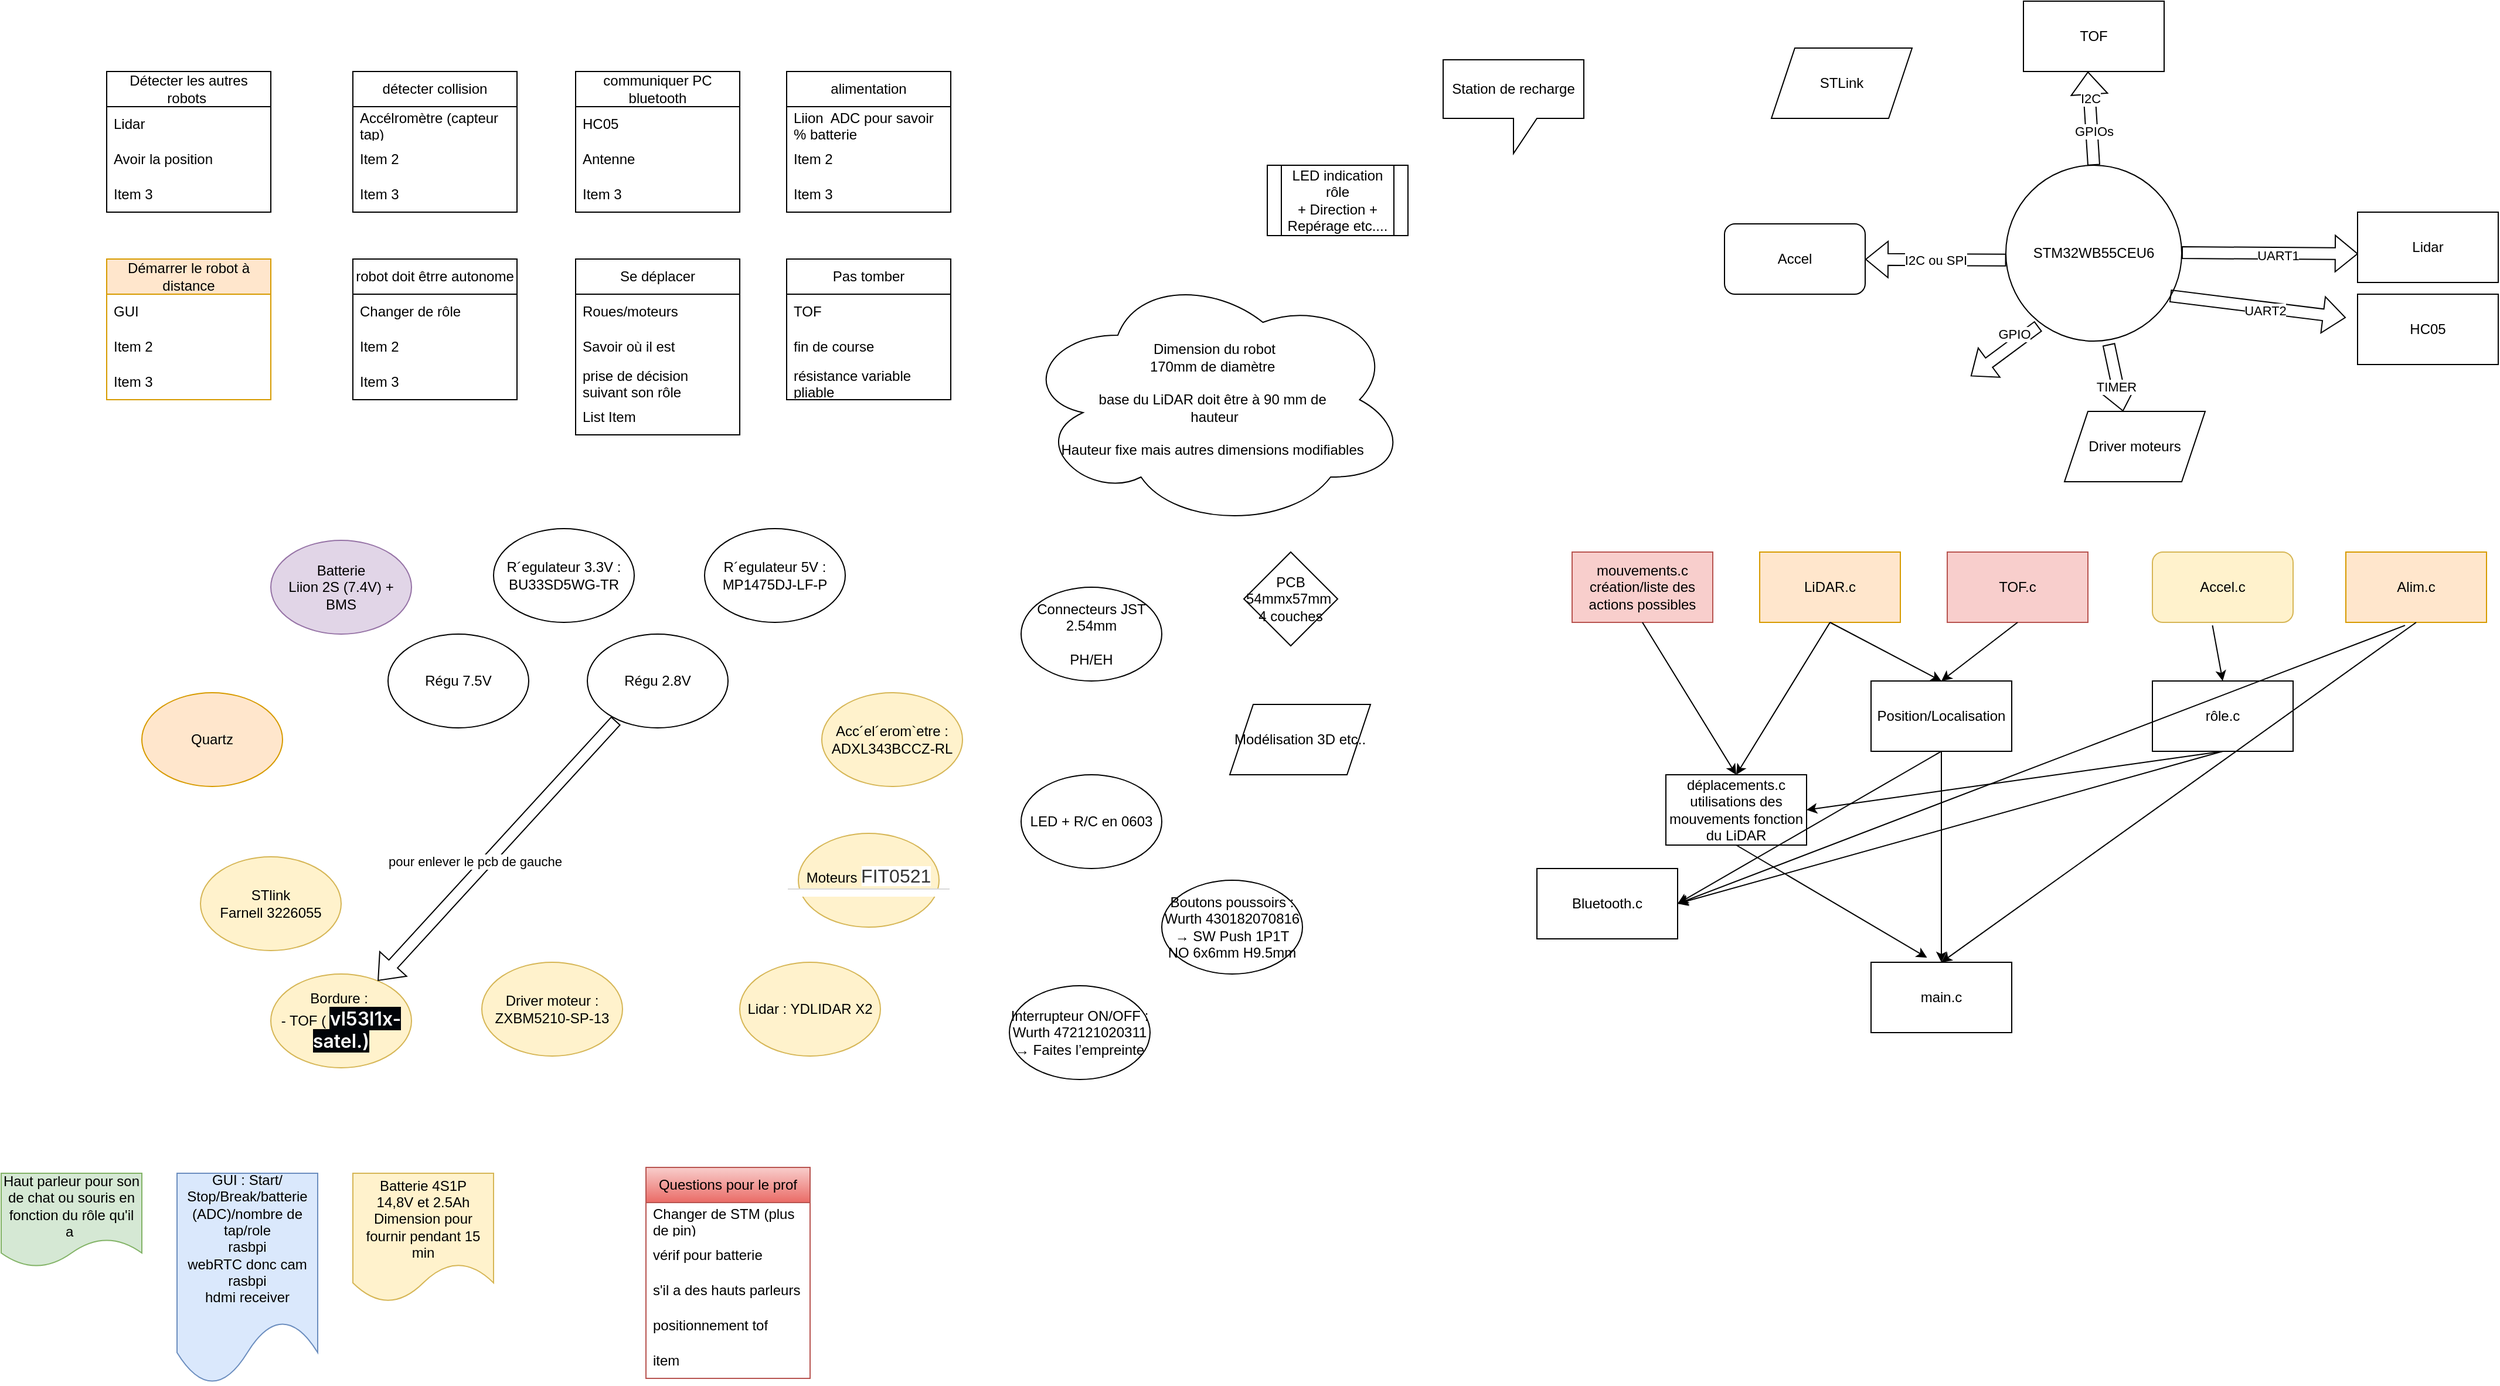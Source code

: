 <mxfile version="28.2.0">
  <diagram name="Page-1" id="LDi0WqIcAl_YRY8XjQFa">
    <mxGraphModel dx="1056" dy="611" grid="1" gridSize="10" guides="1" tooltips="1" connect="1" arrows="1" fold="1" page="1" pageScale="1" pageWidth="2336" pageHeight="1654" math="0" shadow="0">
      <root>
        <mxCell id="0" />
        <mxCell id="1" parent="0" />
        <mxCell id="WaZnhln2RNC5ztD5rrvF-1" value="Détecter les autres robots&amp;nbsp;" style="swimlane;fontStyle=0;childLayout=stackLayout;horizontal=1;startSize=30;horizontalStack=0;resizeParent=1;resizeParentMax=0;resizeLast=0;collapsible=1;marginBottom=0;whiteSpace=wrap;html=1;" parent="1" vertex="1">
          <mxGeometry x="150" y="80" width="140" height="120" as="geometry" />
        </mxCell>
        <mxCell id="WaZnhln2RNC5ztD5rrvF-2" value="Lidar" style="text;strokeColor=none;fillColor=none;align=left;verticalAlign=middle;spacingLeft=4;spacingRight=4;overflow=hidden;points=[[0,0.5],[1,0.5]];portConstraint=eastwest;rotatable=0;whiteSpace=wrap;html=1;" parent="WaZnhln2RNC5ztD5rrvF-1" vertex="1">
          <mxGeometry y="30" width="140" height="30" as="geometry" />
        </mxCell>
        <mxCell id="WaZnhln2RNC5ztD5rrvF-3" value="Avoir la position" style="text;strokeColor=none;fillColor=none;align=left;verticalAlign=middle;spacingLeft=4;spacingRight=4;overflow=hidden;points=[[0,0.5],[1,0.5]];portConstraint=eastwest;rotatable=0;whiteSpace=wrap;html=1;" parent="WaZnhln2RNC5ztD5rrvF-1" vertex="1">
          <mxGeometry y="60" width="140" height="30" as="geometry" />
        </mxCell>
        <mxCell id="WaZnhln2RNC5ztD5rrvF-4" value="Item 3" style="text;strokeColor=none;fillColor=none;align=left;verticalAlign=middle;spacingLeft=4;spacingRight=4;overflow=hidden;points=[[0,0.5],[1,0.5]];portConstraint=eastwest;rotatable=0;whiteSpace=wrap;html=1;" parent="WaZnhln2RNC5ztD5rrvF-1" vertex="1">
          <mxGeometry y="90" width="140" height="30" as="geometry" />
        </mxCell>
        <mxCell id="WaZnhln2RNC5ztD5rrvF-5" value="détecter collision" style="swimlane;fontStyle=0;childLayout=stackLayout;horizontal=1;startSize=30;horizontalStack=0;resizeParent=1;resizeParentMax=0;resizeLast=0;collapsible=1;marginBottom=0;whiteSpace=wrap;html=1;" parent="1" vertex="1">
          <mxGeometry x="360" y="80" width="140" height="120" as="geometry" />
        </mxCell>
        <mxCell id="WaZnhln2RNC5ztD5rrvF-6" value="Accélromètre (capteur tap)" style="text;strokeColor=none;fillColor=none;align=left;verticalAlign=middle;spacingLeft=4;spacingRight=4;overflow=hidden;points=[[0,0.5],[1,0.5]];portConstraint=eastwest;rotatable=0;whiteSpace=wrap;html=1;" parent="WaZnhln2RNC5ztD5rrvF-5" vertex="1">
          <mxGeometry y="30" width="140" height="30" as="geometry" />
        </mxCell>
        <mxCell id="WaZnhln2RNC5ztD5rrvF-7" value="Item 2" style="text;strokeColor=none;fillColor=none;align=left;verticalAlign=middle;spacingLeft=4;spacingRight=4;overflow=hidden;points=[[0,0.5],[1,0.5]];portConstraint=eastwest;rotatable=0;whiteSpace=wrap;html=1;" parent="WaZnhln2RNC5ztD5rrvF-5" vertex="1">
          <mxGeometry y="60" width="140" height="30" as="geometry" />
        </mxCell>
        <mxCell id="WaZnhln2RNC5ztD5rrvF-8" value="Item 3" style="text;strokeColor=none;fillColor=none;align=left;verticalAlign=middle;spacingLeft=4;spacingRight=4;overflow=hidden;points=[[0,0.5],[1,0.5]];portConstraint=eastwest;rotatable=0;whiteSpace=wrap;html=1;" parent="WaZnhln2RNC5ztD5rrvF-5" vertex="1">
          <mxGeometry y="90" width="140" height="30" as="geometry" />
        </mxCell>
        <mxCell id="WaZnhln2RNC5ztD5rrvF-9" value="robot doit êtrre autonome" style="swimlane;fontStyle=0;childLayout=stackLayout;horizontal=1;startSize=30;horizontalStack=0;resizeParent=1;resizeParentMax=0;resizeLast=0;collapsible=1;marginBottom=0;whiteSpace=wrap;html=1;" parent="1" vertex="1">
          <mxGeometry x="360" y="240" width="140" height="120" as="geometry" />
        </mxCell>
        <mxCell id="WaZnhln2RNC5ztD5rrvF-10" value="Changer de rôle" style="text;strokeColor=none;fillColor=none;align=left;verticalAlign=middle;spacingLeft=4;spacingRight=4;overflow=hidden;points=[[0,0.5],[1,0.5]];portConstraint=eastwest;rotatable=0;whiteSpace=wrap;html=1;" parent="WaZnhln2RNC5ztD5rrvF-9" vertex="1">
          <mxGeometry y="30" width="140" height="30" as="geometry" />
        </mxCell>
        <mxCell id="WaZnhln2RNC5ztD5rrvF-11" value="Item 2" style="text;strokeColor=none;fillColor=none;align=left;verticalAlign=middle;spacingLeft=4;spacingRight=4;overflow=hidden;points=[[0,0.5],[1,0.5]];portConstraint=eastwest;rotatable=0;whiteSpace=wrap;html=1;" parent="WaZnhln2RNC5ztD5rrvF-9" vertex="1">
          <mxGeometry y="60" width="140" height="30" as="geometry" />
        </mxCell>
        <mxCell id="WaZnhln2RNC5ztD5rrvF-12" value="Item 3" style="text;strokeColor=none;fillColor=none;align=left;verticalAlign=middle;spacingLeft=4;spacingRight=4;overflow=hidden;points=[[0,0.5],[1,0.5]];portConstraint=eastwest;rotatable=0;whiteSpace=wrap;html=1;" parent="WaZnhln2RNC5ztD5rrvF-9" vertex="1">
          <mxGeometry y="90" width="140" height="30" as="geometry" />
        </mxCell>
        <mxCell id="WaZnhln2RNC5ztD5rrvF-13" value="Démarrer le robot à distance" style="swimlane;fontStyle=0;childLayout=stackLayout;horizontal=1;startSize=30;horizontalStack=0;resizeParent=1;resizeParentMax=0;resizeLast=0;collapsible=1;marginBottom=0;whiteSpace=wrap;html=1;fillColor=#ffe6cc;strokeColor=#d79b00;" parent="1" vertex="1">
          <mxGeometry x="150" y="240" width="140" height="120" as="geometry" />
        </mxCell>
        <mxCell id="WaZnhln2RNC5ztD5rrvF-14" value="GUI" style="text;strokeColor=none;fillColor=none;align=left;verticalAlign=middle;spacingLeft=4;spacingRight=4;overflow=hidden;points=[[0,0.5],[1,0.5]];portConstraint=eastwest;rotatable=0;whiteSpace=wrap;html=1;" parent="WaZnhln2RNC5ztD5rrvF-13" vertex="1">
          <mxGeometry y="30" width="140" height="30" as="geometry" />
        </mxCell>
        <mxCell id="WaZnhln2RNC5ztD5rrvF-15" value="Item 2" style="text;strokeColor=none;fillColor=none;align=left;verticalAlign=middle;spacingLeft=4;spacingRight=4;overflow=hidden;points=[[0,0.5],[1,0.5]];portConstraint=eastwest;rotatable=0;whiteSpace=wrap;html=1;" parent="WaZnhln2RNC5ztD5rrvF-13" vertex="1">
          <mxGeometry y="60" width="140" height="30" as="geometry" />
        </mxCell>
        <mxCell id="WaZnhln2RNC5ztD5rrvF-16" value="Item 3" style="text;strokeColor=none;fillColor=none;align=left;verticalAlign=middle;spacingLeft=4;spacingRight=4;overflow=hidden;points=[[0,0.5],[1,0.5]];portConstraint=eastwest;rotatable=0;whiteSpace=wrap;html=1;" parent="WaZnhln2RNC5ztD5rrvF-13" vertex="1">
          <mxGeometry y="90" width="140" height="30" as="geometry" />
        </mxCell>
        <mxCell id="WaZnhln2RNC5ztD5rrvF-17" value="alimentation" style="swimlane;fontStyle=0;childLayout=stackLayout;horizontal=1;startSize=30;horizontalStack=0;resizeParent=1;resizeParentMax=0;resizeLast=0;collapsible=1;marginBottom=0;whiteSpace=wrap;html=1;" parent="1" vertex="1">
          <mxGeometry x="730" y="80" width="140" height="120" as="geometry" />
        </mxCell>
        <mxCell id="WaZnhln2RNC5ztD5rrvF-18" value="Liion&amp;nbsp; ADC pour savoir % batterie" style="text;strokeColor=none;fillColor=none;align=left;verticalAlign=middle;spacingLeft=4;spacingRight=4;overflow=hidden;points=[[0,0.5],[1,0.5]];portConstraint=eastwest;rotatable=0;whiteSpace=wrap;html=1;" parent="WaZnhln2RNC5ztD5rrvF-17" vertex="1">
          <mxGeometry y="30" width="140" height="30" as="geometry" />
        </mxCell>
        <mxCell id="WaZnhln2RNC5ztD5rrvF-19" value="Item 2" style="text;strokeColor=none;fillColor=none;align=left;verticalAlign=middle;spacingLeft=4;spacingRight=4;overflow=hidden;points=[[0,0.5],[1,0.5]];portConstraint=eastwest;rotatable=0;whiteSpace=wrap;html=1;" parent="WaZnhln2RNC5ztD5rrvF-17" vertex="1">
          <mxGeometry y="60" width="140" height="30" as="geometry" />
        </mxCell>
        <mxCell id="WaZnhln2RNC5ztD5rrvF-20" value="Item 3" style="text;strokeColor=none;fillColor=none;align=left;verticalAlign=middle;spacingLeft=4;spacingRight=4;overflow=hidden;points=[[0,0.5],[1,0.5]];portConstraint=eastwest;rotatable=0;whiteSpace=wrap;html=1;" parent="WaZnhln2RNC5ztD5rrvF-17" vertex="1">
          <mxGeometry y="90" width="140" height="30" as="geometry" />
        </mxCell>
        <mxCell id="WaZnhln2RNC5ztD5rrvF-21" value="communiquer PC bluetooth" style="swimlane;fontStyle=0;childLayout=stackLayout;horizontal=1;startSize=30;horizontalStack=0;resizeParent=1;resizeParentMax=0;resizeLast=0;collapsible=1;marginBottom=0;whiteSpace=wrap;html=1;" parent="1" vertex="1">
          <mxGeometry x="550" y="80" width="140" height="120" as="geometry" />
        </mxCell>
        <mxCell id="WaZnhln2RNC5ztD5rrvF-22" value="HC05" style="text;strokeColor=none;fillColor=none;align=left;verticalAlign=middle;spacingLeft=4;spacingRight=4;overflow=hidden;points=[[0,0.5],[1,0.5]];portConstraint=eastwest;rotatable=0;whiteSpace=wrap;html=1;" parent="WaZnhln2RNC5ztD5rrvF-21" vertex="1">
          <mxGeometry y="30" width="140" height="30" as="geometry" />
        </mxCell>
        <mxCell id="WaZnhln2RNC5ztD5rrvF-23" value="Antenne" style="text;strokeColor=none;fillColor=none;align=left;verticalAlign=middle;spacingLeft=4;spacingRight=4;overflow=hidden;points=[[0,0.5],[1,0.5]];portConstraint=eastwest;rotatable=0;whiteSpace=wrap;html=1;" parent="WaZnhln2RNC5ztD5rrvF-21" vertex="1">
          <mxGeometry y="60" width="140" height="30" as="geometry" />
        </mxCell>
        <mxCell id="WaZnhln2RNC5ztD5rrvF-24" value="Item 3" style="text;strokeColor=none;fillColor=none;align=left;verticalAlign=middle;spacingLeft=4;spacingRight=4;overflow=hidden;points=[[0,0.5],[1,0.5]];portConstraint=eastwest;rotatable=0;whiteSpace=wrap;html=1;" parent="WaZnhln2RNC5ztD5rrvF-21" vertex="1">
          <mxGeometry y="90" width="140" height="30" as="geometry" />
        </mxCell>
        <mxCell id="WaZnhln2RNC5ztD5rrvF-25" value="Se déplacer" style="swimlane;fontStyle=0;childLayout=stackLayout;horizontal=1;startSize=30;horizontalStack=0;resizeParent=1;resizeParentMax=0;resizeLast=0;collapsible=1;marginBottom=0;whiteSpace=wrap;html=1;" parent="1" vertex="1">
          <mxGeometry x="550" y="240" width="140" height="150" as="geometry" />
        </mxCell>
        <mxCell id="WaZnhln2RNC5ztD5rrvF-26" value="Roues/moteurs" style="text;strokeColor=none;fillColor=none;align=left;verticalAlign=middle;spacingLeft=4;spacingRight=4;overflow=hidden;points=[[0,0.5],[1,0.5]];portConstraint=eastwest;rotatable=0;whiteSpace=wrap;html=1;" parent="WaZnhln2RNC5ztD5rrvF-25" vertex="1">
          <mxGeometry y="30" width="140" height="30" as="geometry" />
        </mxCell>
        <mxCell id="WaZnhln2RNC5ztD5rrvF-27" value="Savoir où il est&amp;nbsp;" style="text;strokeColor=none;fillColor=none;align=left;verticalAlign=middle;spacingLeft=4;spacingRight=4;overflow=hidden;points=[[0,0.5],[1,0.5]];portConstraint=eastwest;rotatable=0;whiteSpace=wrap;html=1;" parent="WaZnhln2RNC5ztD5rrvF-25" vertex="1">
          <mxGeometry y="60" width="140" height="30" as="geometry" />
        </mxCell>
        <mxCell id="WaZnhln2RNC5ztD5rrvF-28" value="prise de décision suivant son rôle" style="text;strokeColor=none;fillColor=none;align=left;verticalAlign=middle;spacingLeft=4;spacingRight=4;overflow=hidden;points=[[0,0.5],[1,0.5]];portConstraint=eastwest;rotatable=0;whiteSpace=wrap;html=1;" parent="WaZnhln2RNC5ztD5rrvF-25" vertex="1">
          <mxGeometry y="90" width="140" height="30" as="geometry" />
        </mxCell>
        <mxCell id="WaZnhln2RNC5ztD5rrvF-33" value="List Item" style="text;strokeColor=none;fillColor=none;align=left;verticalAlign=middle;spacingLeft=4;spacingRight=4;overflow=hidden;points=[[0,0.5],[1,0.5]];portConstraint=eastwest;rotatable=0;whiteSpace=wrap;html=1;" parent="WaZnhln2RNC5ztD5rrvF-25" vertex="1">
          <mxGeometry y="120" width="140" height="30" as="geometry" />
        </mxCell>
        <mxCell id="WaZnhln2RNC5ztD5rrvF-29" value="Pas tomber" style="swimlane;fontStyle=0;childLayout=stackLayout;horizontal=1;startSize=30;horizontalStack=0;resizeParent=1;resizeParentMax=0;resizeLast=0;collapsible=1;marginBottom=0;whiteSpace=wrap;html=1;" parent="1" vertex="1">
          <mxGeometry x="730" y="240" width="140" height="120" as="geometry" />
        </mxCell>
        <mxCell id="WaZnhln2RNC5ztD5rrvF-30" value="TOF" style="text;strokeColor=none;fillColor=none;align=left;verticalAlign=middle;spacingLeft=4;spacingRight=4;overflow=hidden;points=[[0,0.5],[1,0.5]];portConstraint=eastwest;rotatable=0;whiteSpace=wrap;html=1;" parent="WaZnhln2RNC5ztD5rrvF-29" vertex="1">
          <mxGeometry y="30" width="140" height="30" as="geometry" />
        </mxCell>
        <mxCell id="WaZnhln2RNC5ztD5rrvF-31" value="fin de course" style="text;strokeColor=none;fillColor=none;align=left;verticalAlign=middle;spacingLeft=4;spacingRight=4;overflow=hidden;points=[[0,0.5],[1,0.5]];portConstraint=eastwest;rotatable=0;whiteSpace=wrap;html=1;" parent="WaZnhln2RNC5ztD5rrvF-29" vertex="1">
          <mxGeometry y="60" width="140" height="30" as="geometry" />
        </mxCell>
        <mxCell id="WaZnhln2RNC5ztD5rrvF-32" value="résistance variable pliable" style="text;strokeColor=none;fillColor=none;align=left;verticalAlign=middle;spacingLeft=4;spacingRight=4;overflow=hidden;points=[[0,0.5],[1,0.5]];portConstraint=eastwest;rotatable=0;whiteSpace=wrap;html=1;" parent="WaZnhln2RNC5ztD5rrvF-29" vertex="1">
          <mxGeometry y="90" width="140" height="30" as="geometry" />
        </mxCell>
        <mxCell id="WaZnhln2RNC5ztD5rrvF-34" value="STM32WB55CEU6" style="ellipse;whiteSpace=wrap;html=1;aspect=fixed;" parent="1" vertex="1">
          <mxGeometry x="1770" y="160" width="150" height="150" as="geometry" />
        </mxCell>
        <mxCell id="WaZnhln2RNC5ztD5rrvF-35" value="Quartz" style="ellipse;whiteSpace=wrap;html=1;fillColor=#ffe6cc;strokeColor=#d79b00;" parent="1" vertex="1">
          <mxGeometry x="180" y="610" width="120" height="80" as="geometry" />
        </mxCell>
        <mxCell id="WaZnhln2RNC5ztD5rrvF-36" value="STlink&lt;br&gt;Farnell 3226055" style="ellipse;whiteSpace=wrap;html=1;fillColor=#fff2cc;strokeColor=#d6b656;" parent="1" vertex="1">
          <mxGeometry x="230" y="750" width="120" height="80" as="geometry" />
        </mxCell>
        <mxCell id="WaZnhln2RNC5ztD5rrvF-37" value="Driver moteur : ZXBM5210-SP-13" style="ellipse;whiteSpace=wrap;html=1;fillColor=#fff2cc;strokeColor=#d6b656;" parent="1" vertex="1">
          <mxGeometry x="470" y="840" width="120" height="80" as="geometry" />
        </mxCell>
        <mxCell id="WaZnhln2RNC5ztD5rrvF-38" value="Moteurs&amp;nbsp;&lt;span style=&quot;background-color: rgb(255, 255, 255); color: rgb(51, 51, 51); font-family: Arial, Helvetica, sans-serif; font-size: 16px; text-align: left;&quot;&gt;FIT0521&lt;/span&gt;&lt;h2 style=&quot;box-sizing: border-box; margin: 0px -16px; font-weight: 500; line-height: 1.5rem; font-size: 1rem; display: flex; flex-wrap: wrap; border-top: 1px solid rgb(217, 217, 217); padding-top: 3px; padding-bottom: 3px; color: rgb(51, 51, 51); font-family: Arial, Helvetica, sans-serif; text-align: left; background-color: rgb(255, 255, 255);&quot; class=&quot;row bs-border-top h2-to-div&quot;&gt;&lt;/h2&gt;" style="ellipse;whiteSpace=wrap;html=1;fillColor=#fff2cc;strokeColor=#d6b656;" parent="1" vertex="1">
          <mxGeometry x="740" y="730" width="120" height="80" as="geometry" />
        </mxCell>
        <mxCell id="WaZnhln2RNC5ztD5rrvF-39" value="Acc´el´erom`etre : ADXL343BCCZ-RL" style="ellipse;whiteSpace=wrap;html=1;fillColor=#fff2cc;strokeColor=#d6b656;" parent="1" vertex="1">
          <mxGeometry x="760" y="610" width="120" height="80" as="geometry" />
        </mxCell>
        <mxCell id="WaZnhln2RNC5ztD5rrvF-40" value="R´egulateur 5V : MP1475DJ-LF-P" style="ellipse;whiteSpace=wrap;html=1;" parent="1" vertex="1">
          <mxGeometry x="660" y="470" width="120" height="80" as="geometry" />
        </mxCell>
        <mxCell id="WaZnhln2RNC5ztD5rrvF-41" value="R´egulateur 3.3V : BU33SD5WG-TR" style="ellipse;whiteSpace=wrap;html=1;" parent="1" vertex="1">
          <mxGeometry x="480" y="470" width="120" height="80" as="geometry" />
        </mxCell>
        <mxCell id="WaZnhln2RNC5ztD5rrvF-42" value="Batterie&lt;div&gt;Liion 2S (7.4V) + BMS&lt;/div&gt;" style="ellipse;whiteSpace=wrap;html=1;fillColor=#e1d5e7;strokeColor=#9673a6;" parent="1" vertex="1">
          <mxGeometry x="290" y="480" width="120" height="80" as="geometry" />
        </mxCell>
        <mxCell id="WaZnhln2RNC5ztD5rrvF-43" value="Bordure :&amp;nbsp;&lt;div&gt;- TOF (&amp;nbsp;&lt;span style=&quot;background-color: rgb(1, 4, 9); color: rgb(255, 255, 255); font-family: -apple-system, &amp;quot;system-ui&amp;quot;, &amp;quot;Segoe UI&amp;quot;, &amp;quot;Noto Sans&amp;quot;, Helvetica, Arial, sans-serif, &amp;quot;Apple Color Emoji&amp;quot;, &amp;quot;Segoe UI Emoji&amp;quot;; font-size: 16px; font-weight: 600; text-align: start;&quot;&gt;vl53l1x-satel.)&lt;/span&gt;&lt;/div&gt;" style="ellipse;whiteSpace=wrap;html=1;fillColor=#fff2cc;strokeColor=#d6b656;" parent="1" vertex="1">
          <mxGeometry x="290" y="850" width="120" height="80" as="geometry" />
        </mxCell>
        <mxCell id="WaZnhln2RNC5ztD5rrvF-44" value="Lidar : YDLIDAR X2" style="ellipse;whiteSpace=wrap;html=1;fillColor=#fff2cc;strokeColor=#d6b656;" parent="1" vertex="1">
          <mxGeometry x="690" y="840" width="120" height="80" as="geometry" />
        </mxCell>
        <mxCell id="WaZnhln2RNC5ztD5rrvF-45" value="Connecteurs JST 2.54mm&lt;div&gt;&lt;br&gt;&lt;/div&gt;&lt;div&gt;PH/EH&lt;/div&gt;" style="ellipse;whiteSpace=wrap;html=1;" parent="1" vertex="1">
          <mxGeometry x="930" y="520" width="120" height="80" as="geometry" />
        </mxCell>
        <mxCell id="WaZnhln2RNC5ztD5rrvF-46" value="LED + R/C en 0603" style="ellipse;whiteSpace=wrap;html=1;" parent="1" vertex="1">
          <mxGeometry x="930" y="680" width="120" height="80" as="geometry" />
        </mxCell>
        <mxCell id="WaZnhln2RNC5ztD5rrvF-47" value="Boutons poussoirs : Wurth 430182070816 → SW Push 1P1T NO 6x6mm H9.5mm" style="ellipse;whiteSpace=wrap;html=1;" parent="1" vertex="1">
          <mxGeometry x="1050" y="770" width="120" height="80" as="geometry" />
        </mxCell>
        <mxCell id="WaZnhln2RNC5ztD5rrvF-48" value="Interrupteur ON/OFF : Wurth 472121020311 → Faites l’empreinte" style="ellipse;whiteSpace=wrap;html=1;" parent="1" vertex="1">
          <mxGeometry x="920" y="860" width="120" height="80" as="geometry" />
        </mxCell>
        <mxCell id="WaZnhln2RNC5ztD5rrvF-49" value="PCB 54mmx57mm&amp;nbsp;&lt;div&gt;4 couches&lt;/div&gt;" style="rhombus;whiteSpace=wrap;html=1;" parent="1" vertex="1">
          <mxGeometry x="1120" y="490" width="80" height="80" as="geometry" />
        </mxCell>
        <mxCell id="WaZnhln2RNC5ztD5rrvF-50" value="Modélisation 3D etc.." style="shape=parallelogram;perimeter=parallelogramPerimeter;whiteSpace=wrap;html=1;fixedSize=1;" parent="1" vertex="1">
          <mxGeometry x="1108" y="620" width="120" height="60" as="geometry" />
        </mxCell>
        <mxCell id="WaZnhln2RNC5ztD5rrvF-51" value="" style="shape=flexArrow;endArrow=classic;html=1;rounded=0;exitX=0.997;exitY=0.527;exitDx=0;exitDy=0;exitPerimeter=0;" parent="1" edge="1">
          <mxGeometry width="50" height="50" relative="1" as="geometry">
            <mxPoint x="1920.0" y="234.53" as="sourcePoint" />
            <mxPoint x="2070.45" y="235.48" as="targetPoint" />
          </mxGeometry>
        </mxCell>
        <mxCell id="WaZnhln2RNC5ztD5rrvF-52" value="UART1" style="edgeLabel;html=1;align=center;verticalAlign=middle;resizable=0;points=[];" parent="WaZnhln2RNC5ztD5rrvF-51" connectable="0" vertex="1">
          <mxGeometry x="0.083" y="-2" relative="1" as="geometry">
            <mxPoint as="offset" />
          </mxGeometry>
        </mxCell>
        <mxCell id="WaZnhln2RNC5ztD5rrvF-53" value="" style="shape=flexArrow;endArrow=classic;html=1;rounded=0;exitX=0.934;exitY=0.743;exitDx=0;exitDy=0;exitPerimeter=0;" parent="1" source="WaZnhln2RNC5ztD5rrvF-34" edge="1">
          <mxGeometry width="50" height="50" relative="1" as="geometry">
            <mxPoint x="1910" y="270" as="sourcePoint" />
            <mxPoint x="2060" y="290" as="targetPoint" />
          </mxGeometry>
        </mxCell>
        <mxCell id="WaZnhln2RNC5ztD5rrvF-54" value="UART2" style="edgeLabel;html=1;align=center;verticalAlign=middle;resizable=0;points=[];" parent="WaZnhln2RNC5ztD5rrvF-53" connectable="0" vertex="1">
          <mxGeometry x="0.083" y="-2" relative="1" as="geometry">
            <mxPoint as="offset" />
          </mxGeometry>
        </mxCell>
        <mxCell id="WaZnhln2RNC5ztD5rrvF-55" value="HC05" style="rounded=0;whiteSpace=wrap;html=1;" parent="1" vertex="1">
          <mxGeometry x="2070" y="270" width="120" height="60" as="geometry" />
        </mxCell>
        <mxCell id="WaZnhln2RNC5ztD5rrvF-58" value="Lidar" style="rounded=0;whiteSpace=wrap;html=1;" parent="1" vertex="1">
          <mxGeometry x="2070" y="200" width="120" height="60" as="geometry" />
        </mxCell>
        <mxCell id="WaZnhln2RNC5ztD5rrvF-59" value="" style="shape=flexArrow;endArrow=classic;html=1;rounded=0;exitX=0.5;exitY=0;exitDx=0;exitDy=0;" parent="1" source="WaZnhln2RNC5ztD5rrvF-34" edge="1">
          <mxGeometry width="50" height="50" relative="1" as="geometry">
            <mxPoint x="1840" y="130" as="sourcePoint" />
            <mxPoint x="1840" y="80" as="targetPoint" />
          </mxGeometry>
        </mxCell>
        <mxCell id="WaZnhln2RNC5ztD5rrvF-60" value="I2C" style="edgeLabel;html=1;align=center;verticalAlign=middle;resizable=0;points=[];" parent="WaZnhln2RNC5ztD5rrvF-59" connectable="0" vertex="1">
          <mxGeometry x="0.425" relative="1" as="geometry">
            <mxPoint as="offset" />
          </mxGeometry>
        </mxCell>
        <mxCell id="WaZnhln2RNC5ztD5rrvF-62" value="GPIOs" style="edgeLabel;html=1;align=center;verticalAlign=middle;resizable=0;points=[];" parent="WaZnhln2RNC5ztD5rrvF-59" connectable="0" vertex="1">
          <mxGeometry x="-0.275" y="-2" relative="1" as="geometry">
            <mxPoint as="offset" />
          </mxGeometry>
        </mxCell>
        <mxCell id="WaZnhln2RNC5ztD5rrvF-61" value="TOF" style="rounded=0;whiteSpace=wrap;html=1;" parent="1" vertex="1">
          <mxGeometry x="1785" y="20" width="120" height="60" as="geometry" />
        </mxCell>
        <mxCell id="qolZJrDdP7XwqI48eDu8-1" value="I2C ou SPI" style="shape=flexArrow;endArrow=classic;html=1;rounded=0;exitX=0.002;exitY=0.539;exitDx=0;exitDy=0;exitPerimeter=0;" parent="1" source="WaZnhln2RNC5ztD5rrvF-34" target="qolZJrDdP7XwqI48eDu8-2" edge="1">
          <mxGeometry width="50" height="50" relative="1" as="geometry">
            <mxPoint x="1550" y="260" as="sourcePoint" />
            <mxPoint x="1590" y="240" as="targetPoint" />
          </mxGeometry>
        </mxCell>
        <mxCell id="qolZJrDdP7XwqI48eDu8-2" value="Accel" style="rounded=1;whiteSpace=wrap;html=1;" parent="1" vertex="1">
          <mxGeometry x="1530" y="210" width="120" height="60" as="geometry" />
        </mxCell>
        <mxCell id="qolZJrDdP7XwqI48eDu8-3" value="LED indication rôle&lt;div&gt;+ Direction + Repérage etc....&lt;/div&gt;" style="shape=process;whiteSpace=wrap;html=1;backgroundOutline=1;" parent="1" vertex="1">
          <mxGeometry x="1140" y="160" width="120" height="60" as="geometry" />
        </mxCell>
        <mxCell id="qolZJrDdP7XwqI48eDu8-4" value="&lt;div&gt;Dimension du robot&lt;/div&gt;170mm de diamètre&amp;nbsp;&lt;div&gt;&lt;br&gt;&lt;/div&gt;&lt;div&gt;base du LiDAR doit être à 90 mm de&amp;nbsp;&lt;/div&gt;&lt;div&gt;hauteur&lt;/div&gt;&lt;div&gt;&lt;br&gt;&lt;/div&gt;&lt;div&gt;Hauteur fixe mais autres dimensions modifiables&amp;nbsp;&lt;/div&gt;" style="ellipse;shape=cloud;whiteSpace=wrap;html=1;" parent="1" vertex="1">
          <mxGeometry x="930" y="250" width="330" height="220" as="geometry" />
        </mxCell>
        <mxCell id="qolZJrDdP7XwqI48eDu8-5" value="main.c" style="rounded=0;whiteSpace=wrap;html=1;" parent="1" vertex="1">
          <mxGeometry x="1655" y="840" width="120" height="60" as="geometry" />
        </mxCell>
        <mxCell id="qolZJrDdP7XwqI48eDu8-7" value="Accel.c" style="rounded=1;whiteSpace=wrap;html=1;fillColor=#fff2cc;strokeColor=#d6b656;" parent="1" vertex="1">
          <mxGeometry x="1895" y="490" width="120" height="60" as="geometry" />
        </mxCell>
        <mxCell id="qolZJrDdP7XwqI48eDu8-8" value="rôle.c" style="rounded=0;whiteSpace=wrap;html=1;" parent="1" vertex="1">
          <mxGeometry x="1895" y="600" width="120" height="60" as="geometry" />
        </mxCell>
        <mxCell id="qolZJrDdP7XwqI48eDu8-9" value="TOF.c" style="rounded=0;whiteSpace=wrap;html=1;fillColor=#f8cecc;strokeColor=#b85450;" parent="1" vertex="1">
          <mxGeometry x="1720" y="490" width="120" height="60" as="geometry" />
        </mxCell>
        <mxCell id="qolZJrDdP7XwqI48eDu8-10" value="LiDAR.c" style="rounded=0;whiteSpace=wrap;html=1;fillColor=#ffe6cc;strokeColor=#d79b00;" parent="1" vertex="1">
          <mxGeometry x="1560" y="490" width="120" height="60" as="geometry" />
        </mxCell>
        <mxCell id="qolZJrDdP7XwqI48eDu8-11" value="Bluetooth.c" style="rounded=0;whiteSpace=wrap;html=1;" parent="1" vertex="1">
          <mxGeometry x="1370" y="760" width="120" height="60" as="geometry" />
        </mxCell>
        <mxCell id="qolZJrDdP7XwqI48eDu8-12" value="Alim.c" style="rounded=0;whiteSpace=wrap;html=1;fillColor=#ffe6cc;strokeColor=#d79b00;" parent="1" vertex="1">
          <mxGeometry x="2060" y="490" width="120" height="60" as="geometry" />
        </mxCell>
        <mxCell id="qolZJrDdP7XwqI48eDu8-13" value="mouvements.c&lt;div&gt;création/liste des actions possibles&lt;/div&gt;" style="rounded=0;whiteSpace=wrap;html=1;fillColor=#f8cecc;strokeColor=#b85450;" parent="1" vertex="1">
          <mxGeometry x="1400" y="490" width="120" height="60" as="geometry" />
        </mxCell>
        <mxCell id="qolZJrDdP7XwqI48eDu8-14" value="déplacements.c&lt;div&gt;utilisations des mouvements fonction du LiDAR&lt;/div&gt;" style="rounded=0;whiteSpace=wrap;html=1;" parent="1" vertex="1">
          <mxGeometry x="1480" y="680" width="120" height="60" as="geometry" />
        </mxCell>
        <mxCell id="qolZJrDdP7XwqI48eDu8-15" value="Position/Localisation" style="rounded=0;whiteSpace=wrap;html=1;" parent="1" vertex="1">
          <mxGeometry x="1655" y="600" width="120" height="60" as="geometry" />
        </mxCell>
        <mxCell id="qolZJrDdP7XwqI48eDu8-18" value="" style="endArrow=classic;html=1;rounded=0;exitX=0.5;exitY=1;exitDx=0;exitDy=0;entryX=0.5;entryY=0;entryDx=0;entryDy=0;" parent="1" source="qolZJrDdP7XwqI48eDu8-13" target="qolZJrDdP7XwqI48eDu8-14" edge="1">
          <mxGeometry width="50" height="50" relative="1" as="geometry">
            <mxPoint x="1670" y="630" as="sourcePoint" />
            <mxPoint x="1720" y="580" as="targetPoint" />
          </mxGeometry>
        </mxCell>
        <mxCell id="qolZJrDdP7XwqI48eDu8-19" value="" style="endArrow=classic;html=1;rounded=0;exitX=0.5;exitY=1;exitDx=0;exitDy=0;entryX=0.5;entryY=0;entryDx=0;entryDy=0;" parent="1" source="qolZJrDdP7XwqI48eDu8-10" target="qolZJrDdP7XwqI48eDu8-14" edge="1">
          <mxGeometry width="50" height="50" relative="1" as="geometry">
            <mxPoint x="1610" y="570" as="sourcePoint" />
            <mxPoint x="1690" y="700" as="targetPoint" />
          </mxGeometry>
        </mxCell>
        <mxCell id="qolZJrDdP7XwqI48eDu8-20" value="" style="endArrow=classic;html=1;rounded=0;exitX=0.5;exitY=1;exitDx=0;exitDy=0;entryX=1;entryY=0.5;entryDx=0;entryDy=0;" parent="1" source="qolZJrDdP7XwqI48eDu8-8" target="qolZJrDdP7XwqI48eDu8-14" edge="1">
          <mxGeometry width="50" height="50" relative="1" as="geometry">
            <mxPoint x="1700" y="740" as="sourcePoint" />
            <mxPoint x="1780" y="870" as="targetPoint" />
          </mxGeometry>
        </mxCell>
        <mxCell id="qolZJrDdP7XwqI48eDu8-21" value="" style="endArrow=classic;html=1;rounded=0;exitX=0.5;exitY=1;exitDx=0;exitDy=0;entryX=0.5;entryY=0;entryDx=0;entryDy=0;" parent="1" source="qolZJrDdP7XwqI48eDu8-9" target="qolZJrDdP7XwqI48eDu8-15" edge="1">
          <mxGeometry width="50" height="50" relative="1" as="geometry">
            <mxPoint x="1670" y="630" as="sourcePoint" />
            <mxPoint x="1720" y="580" as="targetPoint" />
          </mxGeometry>
        </mxCell>
        <mxCell id="qolZJrDdP7XwqI48eDu8-22" value="" style="endArrow=classic;html=1;rounded=0;exitX=0.5;exitY=1;exitDx=0;exitDy=0;entryX=0.5;entryY=0;entryDx=0;entryDy=0;" parent="1" source="qolZJrDdP7XwqI48eDu8-10" target="qolZJrDdP7XwqI48eDu8-15" edge="1">
          <mxGeometry width="50" height="50" relative="1" as="geometry">
            <mxPoint x="1790" y="750" as="sourcePoint" />
            <mxPoint x="1870" y="880" as="targetPoint" />
          </mxGeometry>
        </mxCell>
        <mxCell id="qolZJrDdP7XwqI48eDu8-23" value="" style="endArrow=classic;html=1;rounded=0;exitX=0.427;exitY=1.043;exitDx=0;exitDy=0;entryX=0.5;entryY=0;entryDx=0;entryDy=0;exitPerimeter=0;" parent="1" source="qolZJrDdP7XwqI48eDu8-7" target="qolZJrDdP7XwqI48eDu8-8" edge="1">
          <mxGeometry width="50" height="50" relative="1" as="geometry">
            <mxPoint x="1850" y="780" as="sourcePoint" />
            <mxPoint x="1930" y="910" as="targetPoint" />
          </mxGeometry>
        </mxCell>
        <mxCell id="qolZJrDdP7XwqI48eDu8-24" value="" style="endArrow=classic;html=1;rounded=0;exitX=0.421;exitY=1.043;exitDx=0;exitDy=0;entryX=1;entryY=0.5;entryDx=0;entryDy=0;exitPerimeter=0;" parent="1" source="qolZJrDdP7XwqI48eDu8-12" target="qolZJrDdP7XwqI48eDu8-11" edge="1">
          <mxGeometry width="50" height="50" relative="1" as="geometry">
            <mxPoint x="1920" y="830" as="sourcePoint" />
            <mxPoint x="2000" y="960" as="targetPoint" />
          </mxGeometry>
        </mxCell>
        <mxCell id="qolZJrDdP7XwqI48eDu8-25" value="" style="endArrow=classic;html=1;rounded=0;entryX=0.5;entryY=0;entryDx=0;entryDy=0;exitX=0.5;exitY=1;exitDx=0;exitDy=0;" parent="1" source="qolZJrDdP7XwqI48eDu8-12" target="qolZJrDdP7XwqI48eDu8-5" edge="1">
          <mxGeometry width="50" height="50" relative="1" as="geometry">
            <mxPoint x="1800" y="850" as="sourcePoint" />
            <mxPoint x="1850" y="800" as="targetPoint" />
          </mxGeometry>
        </mxCell>
        <mxCell id="qolZJrDdP7XwqI48eDu8-26" value="" style="endArrow=classic;html=1;rounded=0;exitX=0.5;exitY=1;exitDx=0;exitDy=0;entryX=1;entryY=0.5;entryDx=0;entryDy=0;" parent="1" source="qolZJrDdP7XwqI48eDu8-8" target="qolZJrDdP7XwqI48eDu8-11" edge="1">
          <mxGeometry width="50" height="50" relative="1" as="geometry">
            <mxPoint x="1670" y="630" as="sourcePoint" />
            <mxPoint x="1720" y="580" as="targetPoint" />
          </mxGeometry>
        </mxCell>
        <mxCell id="qolZJrDdP7XwqI48eDu8-27" value="" style="endArrow=classic;html=1;rounded=0;exitX=0.5;exitY=1;exitDx=0;exitDy=0;entryX=0.398;entryY=-0.066;entryDx=0;entryDy=0;entryPerimeter=0;" parent="1" source="qolZJrDdP7XwqI48eDu8-14" target="qolZJrDdP7XwqI48eDu8-5" edge="1">
          <mxGeometry width="50" height="50" relative="1" as="geometry">
            <mxPoint x="1670" y="630" as="sourcePoint" />
            <mxPoint x="1720" y="580" as="targetPoint" />
          </mxGeometry>
        </mxCell>
        <mxCell id="qolZJrDdP7XwqI48eDu8-29" value="" style="endArrow=classic;html=1;rounded=0;exitX=0.5;exitY=1;exitDx=0;exitDy=0;" parent="1" source="qolZJrDdP7XwqI48eDu8-15" edge="1">
          <mxGeometry width="50" height="50" relative="1" as="geometry">
            <mxPoint x="1670" y="630" as="sourcePoint" />
            <mxPoint x="1490" y="790" as="targetPoint" />
          </mxGeometry>
        </mxCell>
        <mxCell id="qolZJrDdP7XwqI48eDu8-30" value="" style="endArrow=classic;html=1;rounded=0;exitX=0.5;exitY=1;exitDx=0;exitDy=0;entryX=0.5;entryY=0;entryDx=0;entryDy=0;" parent="1" source="qolZJrDdP7XwqI48eDu8-15" target="qolZJrDdP7XwqI48eDu8-5" edge="1">
          <mxGeometry width="50" height="50" relative="1" as="geometry">
            <mxPoint x="1670" y="630" as="sourcePoint" />
            <mxPoint x="1720" y="580" as="targetPoint" />
          </mxGeometry>
        </mxCell>
        <mxCell id="qolZJrDdP7XwqI48eDu8-31" value="" style="shape=flexArrow;endArrow=classic;html=1;rounded=0;exitX=0.185;exitY=0.915;exitDx=0;exitDy=0;exitPerimeter=0;" parent="1" source="WaZnhln2RNC5ztD5rrvF-34" edge="1">
          <mxGeometry width="50" height="50" relative="1" as="geometry">
            <mxPoint x="1700" y="320" as="sourcePoint" />
            <mxPoint x="1740" y="340" as="targetPoint" />
          </mxGeometry>
        </mxCell>
        <mxCell id="qolZJrDdP7XwqI48eDu8-32" value="GPIO" style="edgeLabel;html=1;align=center;verticalAlign=middle;resizable=0;points=[];" parent="qolZJrDdP7XwqI48eDu8-31" connectable="0" vertex="1">
          <mxGeometry x="-0.426" y="-7" relative="1" as="geometry">
            <mxPoint as="offset" />
          </mxGeometry>
        </mxCell>
        <mxCell id="qolZJrDdP7XwqI48eDu8-33" value="" style="shape=flexArrow;endArrow=classic;html=1;rounded=0;exitX=0.585;exitY=1.018;exitDx=0;exitDy=0;exitPerimeter=0;" parent="1" source="WaZnhln2RNC5ztD5rrvF-34" edge="1">
          <mxGeometry width="50" height="50" relative="1" as="geometry">
            <mxPoint x="1700" y="320" as="sourcePoint" />
            <mxPoint x="1870" y="370" as="targetPoint" />
          </mxGeometry>
        </mxCell>
        <mxCell id="qolZJrDdP7XwqI48eDu8-34" value="TIMER" style="edgeLabel;html=1;align=center;verticalAlign=middle;resizable=0;points=[];" parent="qolZJrDdP7XwqI48eDu8-33" connectable="0" vertex="1">
          <mxGeometry x="0.223" y="-2" relative="1" as="geometry">
            <mxPoint as="offset" />
          </mxGeometry>
        </mxCell>
        <mxCell id="qolZJrDdP7XwqI48eDu8-35" value="Driver moteurs" style="shape=parallelogram;perimeter=parallelogramPerimeter;whiteSpace=wrap;html=1;fixedSize=1;" parent="1" vertex="1">
          <mxGeometry x="1820" y="370" width="120" height="60" as="geometry" />
        </mxCell>
        <mxCell id="qolZJrDdP7XwqI48eDu8-36" value="STLink" style="shape=parallelogram;perimeter=parallelogramPerimeter;whiteSpace=wrap;html=1;fixedSize=1;" parent="1" vertex="1">
          <mxGeometry x="1570" y="60" width="120" height="60" as="geometry" />
        </mxCell>
        <mxCell id="qolZJrDdP7XwqI48eDu8-37" value="Station de recharge" style="shape=callout;whiteSpace=wrap;html=1;perimeter=calloutPerimeter;" parent="1" vertex="1">
          <mxGeometry x="1290" y="70" width="120" height="80" as="geometry" />
        </mxCell>
        <mxCell id="G86mZenhXXs2Xe2-7eSb-1" value="Haut parleur pour son de chat ou souris en fonction du rôle qu&#39;il a&amp;nbsp;" style="shape=document;whiteSpace=wrap;html=1;boundedLbl=1;fillColor=#d5e8d4;strokeColor=#82b366;" parent="1" vertex="1">
          <mxGeometry x="60" y="1020" width="120" height="80" as="geometry" />
        </mxCell>
        <mxCell id="G86mZenhXXs2Xe2-7eSb-2" value="GUI : Start/ Stop/Break/batterie (ADC)/nombre de tap/role&lt;div&gt;&lt;div&gt;&lt;div&gt;rasbpi&lt;/div&gt;&lt;div&gt;webRTC donc cam rasbpi&lt;/div&gt;&lt;div&gt;hdmi receiver&lt;/div&gt;&lt;div&gt;&lt;br&gt;&lt;/div&gt;&lt;/div&gt;&lt;/div&gt;" style="shape=document;whiteSpace=wrap;html=1;boundedLbl=1;fillColor=#dae8fc;strokeColor=#6c8ebf;" parent="1" vertex="1">
          <mxGeometry x="210" y="1020" width="120" height="180" as="geometry" />
        </mxCell>
        <mxCell id="2FOWDkPr42SAJSFD8sDZ-2" value="Batterie 4S1P&lt;div&gt;14,8V et 2.5Ah&lt;/div&gt;&lt;div&gt;Dimension pour fournir pendant 15 min&lt;/div&gt;" style="shape=document;whiteSpace=wrap;html=1;boundedLbl=1;fillColor=#fff2cc;strokeColor=#d6b656;" parent="1" vertex="1">
          <mxGeometry x="360" y="1020" width="120" height="110" as="geometry" />
        </mxCell>
        <mxCell id="eB47AiiczRBCXIRDFmb1-1" value="Questions pour le prof" style="swimlane;fontStyle=0;childLayout=stackLayout;horizontal=1;startSize=30;horizontalStack=0;resizeParent=1;resizeParentMax=0;resizeLast=0;collapsible=1;marginBottom=0;whiteSpace=wrap;html=1;fillColor=#f8cecc;strokeColor=#b85450;gradientColor=#ea6b66;" parent="1" vertex="1">
          <mxGeometry x="610" y="1015" width="140" height="180" as="geometry" />
        </mxCell>
        <mxCell id="eB47AiiczRBCXIRDFmb1-2" value="Changer de STM (plus de pin)&lt;span style=&quot;white-space: pre;&quot;&gt;&#x9;&lt;/span&gt;" style="text;strokeColor=none;fillColor=none;align=left;verticalAlign=middle;spacingLeft=4;spacingRight=4;overflow=hidden;points=[[0,0.5],[1,0.5]];portConstraint=eastwest;rotatable=0;whiteSpace=wrap;html=1;" parent="eB47AiiczRBCXIRDFmb1-1" vertex="1">
          <mxGeometry y="30" width="140" height="30" as="geometry" />
        </mxCell>
        <mxCell id="eB47AiiczRBCXIRDFmb1-3" value="vérif pour batterie" style="text;strokeColor=none;fillColor=none;align=left;verticalAlign=middle;spacingLeft=4;spacingRight=4;overflow=hidden;points=[[0,0.5],[1,0.5]];portConstraint=eastwest;rotatable=0;whiteSpace=wrap;html=1;" parent="eB47AiiczRBCXIRDFmb1-1" vertex="1">
          <mxGeometry y="60" width="140" height="30" as="geometry" />
        </mxCell>
        <mxCell id="eB47AiiczRBCXIRDFmb1-4" value="s&#39;il a des hauts parleurs" style="text;strokeColor=none;fillColor=none;align=left;verticalAlign=middle;spacingLeft=4;spacingRight=4;overflow=hidden;points=[[0,0.5],[1,0.5]];portConstraint=eastwest;rotatable=0;whiteSpace=wrap;html=1;" parent="eB47AiiczRBCXIRDFmb1-1" vertex="1">
          <mxGeometry y="90" width="140" height="30" as="geometry" />
        </mxCell>
        <mxCell id="eB47AiiczRBCXIRDFmb1-5" value="positionnement tof" style="text;strokeColor=none;fillColor=none;align=left;verticalAlign=middle;spacingLeft=4;spacingRight=4;overflow=hidden;points=[[0,0.5],[1,0.5]];portConstraint=eastwest;rotatable=0;whiteSpace=wrap;html=1;" parent="eB47AiiczRBCXIRDFmb1-1" vertex="1">
          <mxGeometry y="120" width="140" height="30" as="geometry" />
        </mxCell>
        <mxCell id="eB47AiiczRBCXIRDFmb1-6" value="item" style="text;strokeColor=none;fillColor=none;align=left;verticalAlign=middle;spacingLeft=4;spacingRight=4;overflow=hidden;points=[[0,0.5],[1,0.5]];portConstraint=eastwest;rotatable=0;whiteSpace=wrap;html=1;" parent="eB47AiiczRBCXIRDFmb1-1" vertex="1">
          <mxGeometry y="150" width="140" height="30" as="geometry" />
        </mxCell>
        <mxCell id="UbnBFSWbOV8doI2nor01-1" value="Régu 2.8V" style="ellipse;whiteSpace=wrap;html=1;" vertex="1" parent="1">
          <mxGeometry x="560" y="560" width="120" height="80" as="geometry" />
        </mxCell>
        <mxCell id="UbnBFSWbOV8doI2nor01-3" value="Régu 7.5V" style="ellipse;whiteSpace=wrap;html=1;" vertex="1" parent="1">
          <mxGeometry x="390" y="560" width="120" height="80" as="geometry" />
        </mxCell>
        <mxCell id="UbnBFSWbOV8doI2nor01-4" value="" style="shape=flexArrow;endArrow=classic;html=1;rounded=0;exitX=0.204;exitY=0.923;exitDx=0;exitDy=0;exitPerimeter=0;" edge="1" parent="1" source="UbnBFSWbOV8doI2nor01-1" target="WaZnhln2RNC5ztD5rrvF-43">
          <mxGeometry width="50" height="50" relative="1" as="geometry">
            <mxPoint x="290" y="740" as="sourcePoint" />
            <mxPoint x="340" y="690" as="targetPoint" />
          </mxGeometry>
        </mxCell>
        <mxCell id="UbnBFSWbOV8doI2nor01-5" value="pour enlever le pcb de gauche" style="edgeLabel;html=1;align=center;verticalAlign=middle;resizable=0;points=[];" vertex="1" connectable="0" parent="UbnBFSWbOV8doI2nor01-4">
          <mxGeometry x="0.132" y="-8" relative="1" as="geometry">
            <mxPoint as="offset" />
          </mxGeometry>
        </mxCell>
      </root>
    </mxGraphModel>
  </diagram>
</mxfile>
